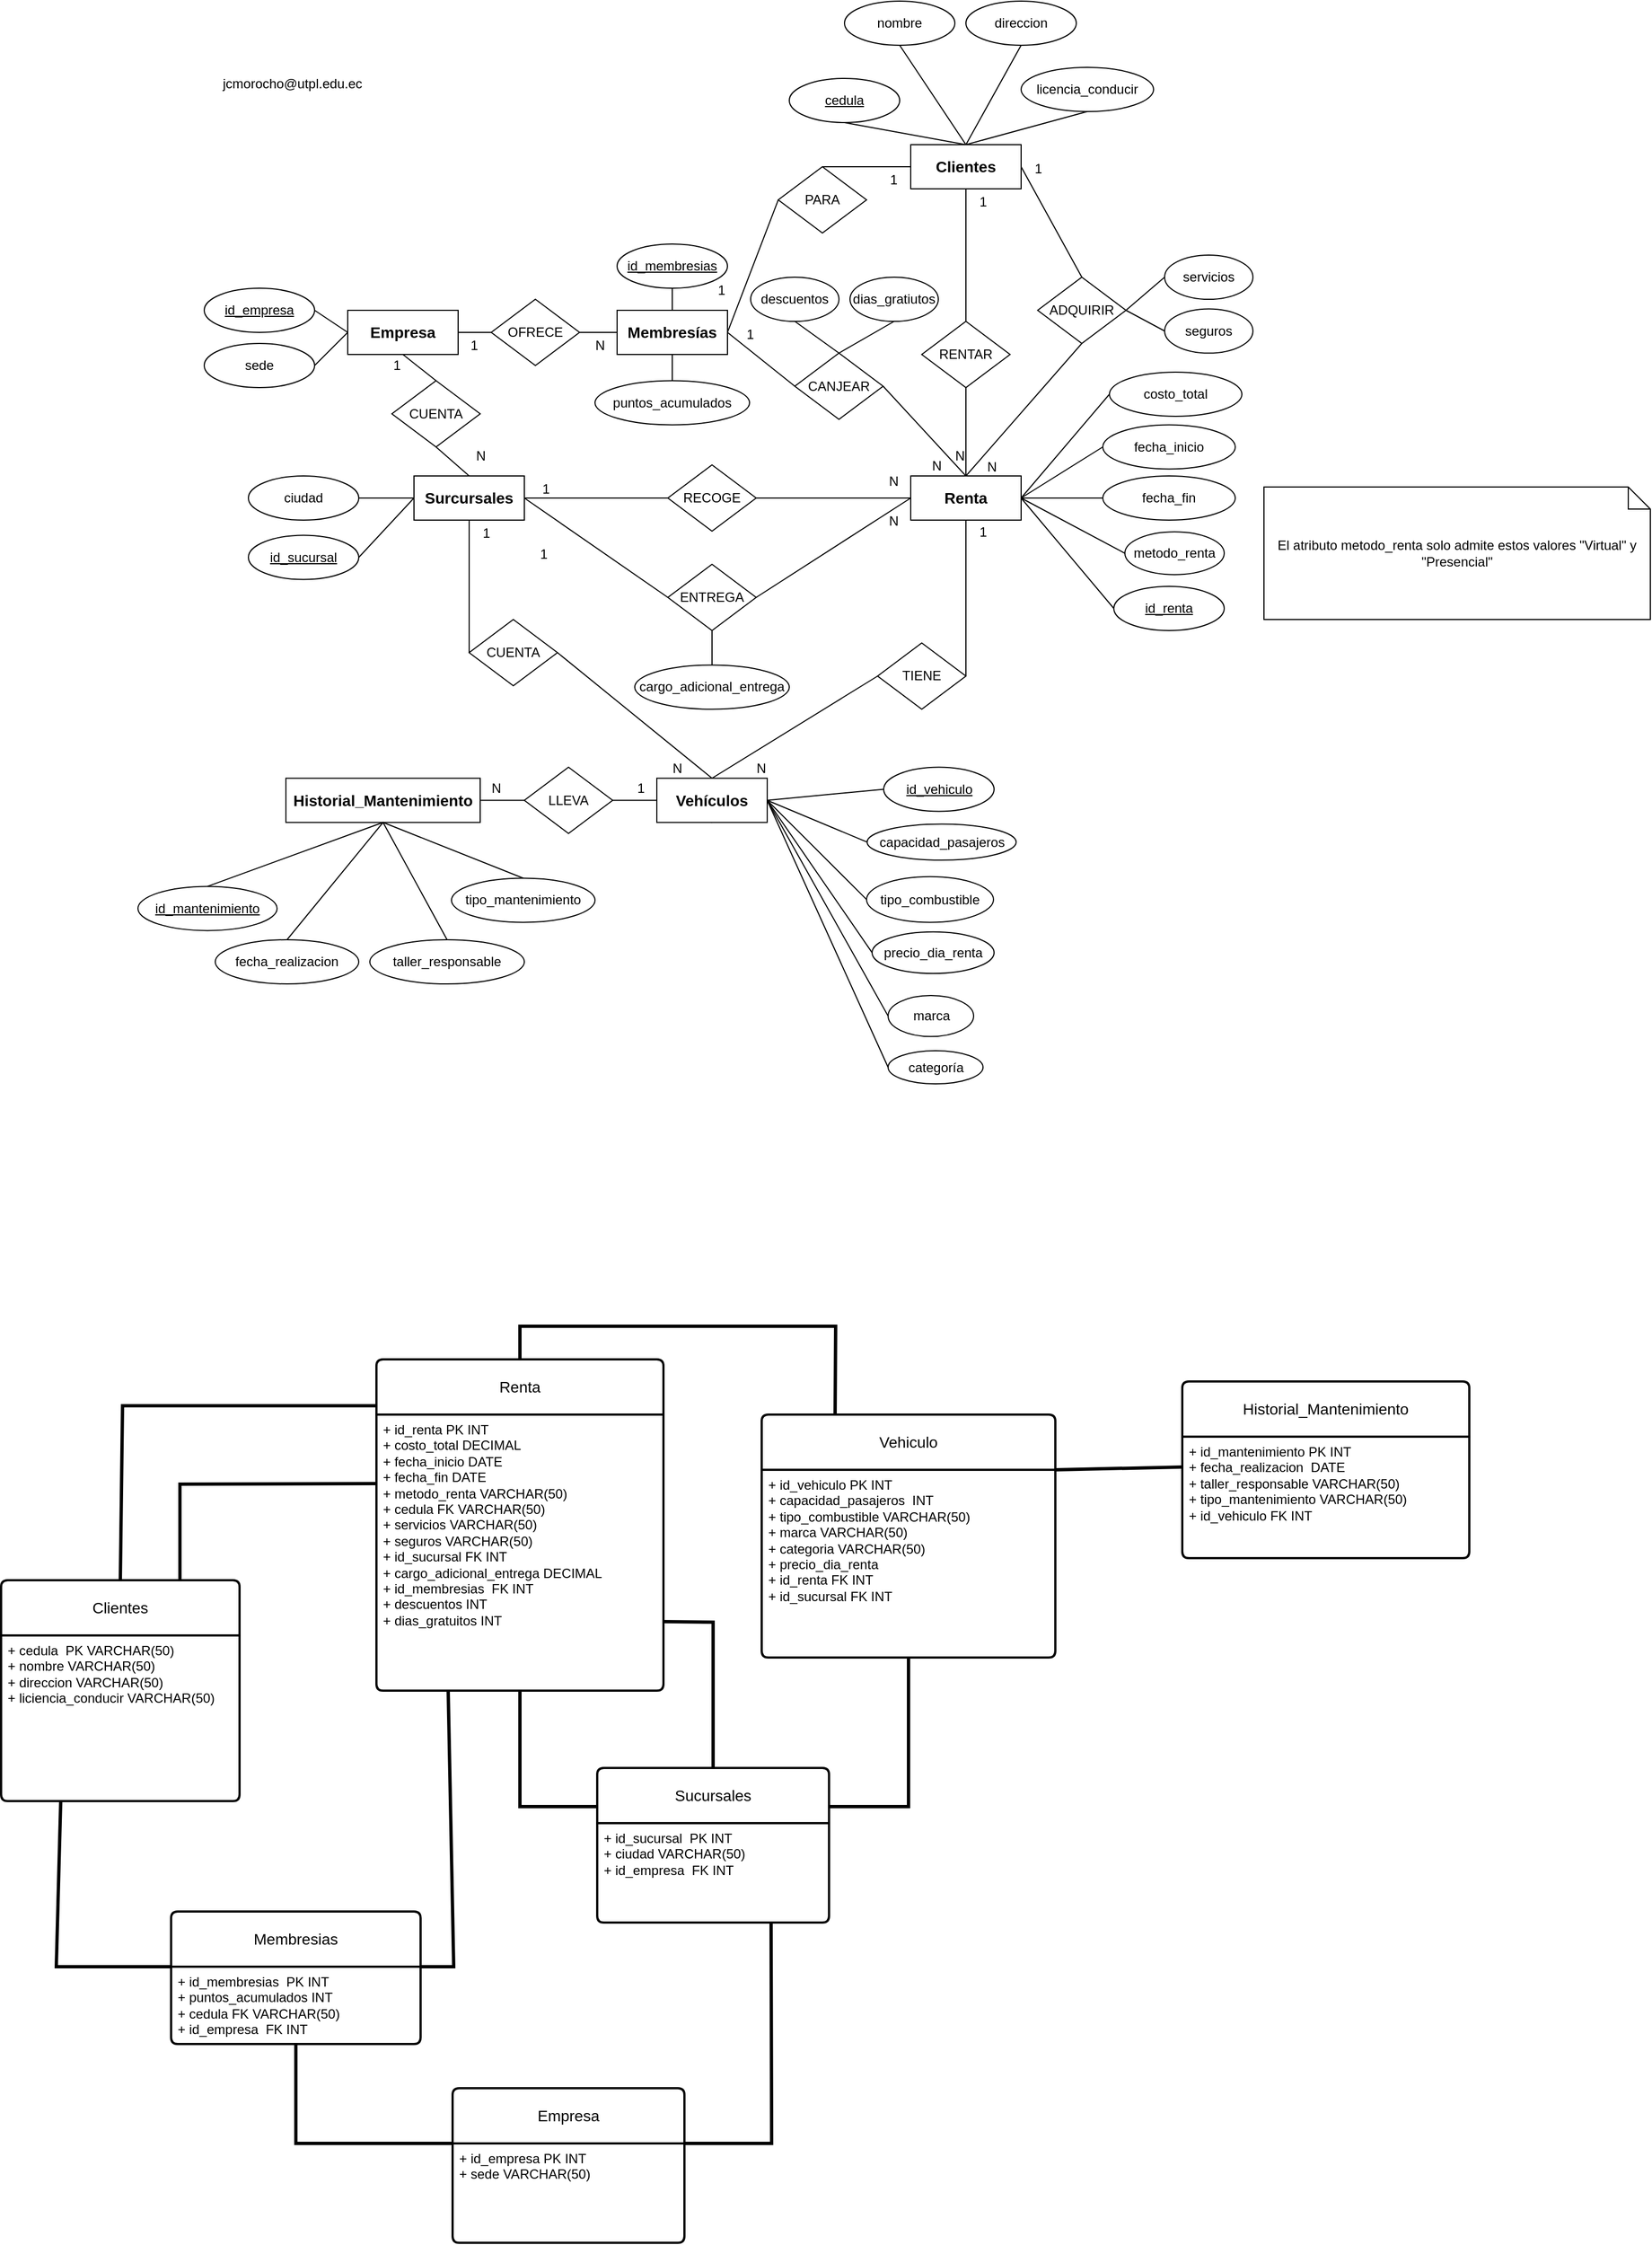 <mxfile version="26.2.12">
  <diagram name="Página-1" id="6qUg1oYqnROrhwcaI_9E">
    <mxGraphModel dx="2567" dy="2106" grid="1" gridSize="10" guides="1" tooltips="1" connect="1" arrows="1" fold="1" page="1" pageScale="1" pageWidth="827" pageHeight="1169" math="0" shadow="0">
      <root>
        <mxCell id="0" />
        <mxCell id="1" parent="0" />
        <mxCell id="Achjpn-_XmZuxDq3fCtZ-28" value="CUENTA" style="shape=rhombus;perimeter=rhombusPerimeter;whiteSpace=wrap;html=1;align=center;" parent="1" vertex="1">
          <mxGeometry x="-330" y="-746.25" width="80" height="60" as="geometry" />
        </mxCell>
        <mxCell id="Achjpn-_XmZuxDq3fCtZ-31" value="" style="endArrow=none;html=1;rounded=0;exitX=0.5;exitY=1;exitDx=0;exitDy=0;entryX=0.5;entryY=0;entryDx=0;entryDy=0;" parent="1" source="Achjpn-_XmZuxDq3fCtZ-28" target="hm5V5F6ZDs41xRnVWTLm-10" edge="1">
          <mxGeometry relative="1" as="geometry">
            <mxPoint x="-40" y="-710" as="sourcePoint" />
            <mxPoint x="-203.5" y="-640" as="targetPoint" />
          </mxGeometry>
        </mxCell>
        <mxCell id="Achjpn-_XmZuxDq3fCtZ-32" value="N" style="resizable=0;html=1;whiteSpace=wrap;align=right;verticalAlign=bottom;" parent="Achjpn-_XmZuxDq3fCtZ-31" connectable="0" vertex="1">
          <mxGeometry x="1" relative="1" as="geometry">
            <mxPoint x="16" y="-10" as="offset" />
          </mxGeometry>
        </mxCell>
        <mxCell id="Achjpn-_XmZuxDq3fCtZ-124" value="" style="endArrow=none;html=1;rounded=0;exitX=1;exitY=0.5;exitDx=0;exitDy=0;entryX=0;entryY=0.5;entryDx=0;entryDy=0;" parent="1" source="hm5V5F6ZDs41xRnVWTLm-8" target="hm5V5F6ZDs41xRnVWTLm-10" edge="1">
          <mxGeometry relative="1" as="geometry">
            <mxPoint x="-360" y="-660" as="sourcePoint" />
            <mxPoint x="-303.5" y="-640" as="targetPoint" />
          </mxGeometry>
        </mxCell>
        <mxCell id="Achjpn-_XmZuxDq3fCtZ-143" value="CUENTA" style="shape=rhombus;perimeter=rhombusPerimeter;whiteSpace=wrap;html=1;align=center;" parent="1" vertex="1">
          <mxGeometry x="-260" y="-530" width="80" height="60" as="geometry" />
        </mxCell>
        <mxCell id="Achjpn-_XmZuxDq3fCtZ-146" value="" style="endArrow=none;html=1;rounded=0;entryX=0.5;entryY=1;entryDx=0;entryDy=0;exitX=0;exitY=0.5;exitDx=0;exitDy=0;" parent="1" source="Achjpn-_XmZuxDq3fCtZ-143" target="hm5V5F6ZDs41xRnVWTLm-10" edge="1">
          <mxGeometry relative="1" as="geometry">
            <mxPoint x="-220" y="-570" as="sourcePoint" />
            <mxPoint x="-253.5" y="-620" as="targetPoint" />
          </mxGeometry>
        </mxCell>
        <mxCell id="Achjpn-_XmZuxDq3fCtZ-147" value="1" style="resizable=0;html=1;whiteSpace=wrap;align=right;verticalAlign=bottom;" parent="Achjpn-_XmZuxDq3fCtZ-146" connectable="0" vertex="1">
          <mxGeometry x="1" relative="1" as="geometry">
            <mxPoint x="20" y="20" as="offset" />
          </mxGeometry>
        </mxCell>
        <mxCell id="hm5V5F6ZDs41xRnVWTLm-3" value="&lt;div style=&quot;text-align: left;&quot;&gt;direccion&lt;/div&gt;" style="ellipse;whiteSpace=wrap;html=1;align=center;" parent="1" vertex="1">
          <mxGeometry x="190" y="-1090" width="100" height="40" as="geometry" />
        </mxCell>
        <mxCell id="hm5V5F6ZDs41xRnVWTLm-4" value="&lt;font style=&quot;font-size: 14px;&quot;&gt;&lt;b&gt;Clientes&lt;/b&gt;&lt;/font&gt;" style="whiteSpace=wrap;html=1;align=center;" parent="1" vertex="1">
          <mxGeometry x="140" y="-960" width="100" height="40" as="geometry" />
        </mxCell>
        <mxCell id="hm5V5F6ZDs41xRnVWTLm-5" value="&lt;div style=&quot;text-align: left;&quot;&gt;licencia_conducir&lt;/div&gt;" style="ellipse;whiteSpace=wrap;html=1;align=center;" parent="1" vertex="1">
          <mxGeometry x="240" y="-1030" width="120" height="40" as="geometry" />
        </mxCell>
        <mxCell id="hm5V5F6ZDs41xRnVWTLm-7" value="&lt;div style=&quot;text-align: left;&quot;&gt;nombre&lt;/div&gt;" style="ellipse;whiteSpace=wrap;html=1;align=center;" parent="1" vertex="1">
          <mxGeometry x="80" y="-1090" width="100" height="40" as="geometry" />
        </mxCell>
        <mxCell id="hm5V5F6ZDs41xRnVWTLm-8" value="&lt;div style=&quot;text-align: left;&quot;&gt;ciudad&lt;/div&gt;" style="ellipse;whiteSpace=wrap;html=1;align=center;" parent="1" vertex="1">
          <mxGeometry x="-460" y="-660" width="100" height="40" as="geometry" />
        </mxCell>
        <mxCell id="hm5V5F6ZDs41xRnVWTLm-10" value="&lt;span style=&quot;font-size: 14px;&quot;&gt;&lt;b&gt;Surcursales&lt;/b&gt;&lt;/span&gt;" style="whiteSpace=wrap;html=1;align=center;" parent="1" vertex="1">
          <mxGeometry x="-310" y="-660" width="100" height="40" as="geometry" />
        </mxCell>
        <mxCell id="hm5V5F6ZDs41xRnVWTLm-11" value="" style="endArrow=none;html=1;rounded=0;entryX=0.5;entryY=0;entryDx=0;entryDy=0;exitX=0.5;exitY=1;exitDx=0;exitDy=0;" parent="1" source="hm5V5F6ZDs41xRnVWTLm-7" target="hm5V5F6ZDs41xRnVWTLm-4" edge="1">
          <mxGeometry relative="1" as="geometry">
            <mxPoint x="110" y="-928.75" as="sourcePoint" />
            <mxPoint x="180" y="-848.75" as="targetPoint" />
          </mxGeometry>
        </mxCell>
        <mxCell id="hm5V5F6ZDs41xRnVWTLm-12" value="cedula" style="ellipse;whiteSpace=wrap;html=1;align=center;fontStyle=4;" parent="1" vertex="1">
          <mxGeometry x="30" y="-1020" width="100" height="40" as="geometry" />
        </mxCell>
        <mxCell id="hm5V5F6ZDs41xRnVWTLm-13" value="" style="endArrow=none;html=1;rounded=0;entryX=0.5;entryY=0;entryDx=0;entryDy=0;exitX=0.5;exitY=1;exitDx=0;exitDy=0;" parent="1" source="hm5V5F6ZDs41xRnVWTLm-3" target="hm5V5F6ZDs41xRnVWTLm-4" edge="1">
          <mxGeometry relative="1" as="geometry">
            <mxPoint x="260" y="-900" as="sourcePoint" />
            <mxPoint x="230" y="-820" as="targetPoint" />
          </mxGeometry>
        </mxCell>
        <mxCell id="hm5V5F6ZDs41xRnVWTLm-14" value="" style="endArrow=none;html=1;rounded=0;exitX=0.5;exitY=1;exitDx=0;exitDy=0;entryX=0.5;entryY=0;entryDx=0;entryDy=0;" parent="1" source="hm5V5F6ZDs41xRnVWTLm-5" target="hm5V5F6ZDs41xRnVWTLm-4" edge="1">
          <mxGeometry relative="1" as="geometry">
            <mxPoint x="260" y="-840" as="sourcePoint" />
            <mxPoint x="220" y="-830" as="targetPoint" />
          </mxGeometry>
        </mxCell>
        <mxCell id="hm5V5F6ZDs41xRnVWTLm-15" value="" style="endArrow=none;html=1;rounded=0;exitX=0.5;exitY=1;exitDx=0;exitDy=0;entryX=0.5;entryY=0;entryDx=0;entryDy=0;" parent="1" source="hm5V5F6ZDs41xRnVWTLm-12" target="hm5V5F6ZDs41xRnVWTLm-4" edge="1">
          <mxGeometry relative="1" as="geometry">
            <mxPoint x="240" y="-910" as="sourcePoint" />
            <mxPoint x="210" y="-940" as="targetPoint" />
          </mxGeometry>
        </mxCell>
        <mxCell id="hm5V5F6ZDs41xRnVWTLm-16" value="OFRECE" style="shape=rhombus;perimeter=rhombusPerimeter;whiteSpace=wrap;html=1;align=center;" parent="1" vertex="1">
          <mxGeometry x="-240" y="-820" width="80" height="60" as="geometry" />
        </mxCell>
        <mxCell id="hm5V5F6ZDs41xRnVWTLm-24" value="&lt;span style=&quot;font-size: 14px;&quot;&gt;&lt;b&gt;Historial_Mantenimiento&lt;/b&gt;&lt;/span&gt;" style="whiteSpace=wrap;html=1;align=center;" parent="1" vertex="1">
          <mxGeometry x="-426" y="-386.25" width="176" height="40" as="geometry" />
        </mxCell>
        <mxCell id="hm5V5F6ZDs41xRnVWTLm-25" value="&lt;div style=&quot;text-align: left;&quot;&gt;fecha_realizacion&lt;/div&gt;" style="ellipse;whiteSpace=wrap;html=1;align=center;" parent="1" vertex="1">
          <mxGeometry x="-490" y="-240" width="130" height="40" as="geometry" />
        </mxCell>
        <mxCell id="hm5V5F6ZDs41xRnVWTLm-26" value="&lt;div style=&quot;text-align: left;&quot;&gt;tipo_mantenimiento&lt;/div&gt;" style="ellipse;whiteSpace=wrap;html=1;align=center;" parent="1" vertex="1">
          <mxGeometry x="-276" y="-295.75" width="130" height="40" as="geometry" />
        </mxCell>
        <mxCell id="hm5V5F6ZDs41xRnVWTLm-27" value="&lt;div style=&quot;text-align: left;&quot;&gt;taller_responsable&lt;/div&gt;" style="ellipse;whiteSpace=wrap;html=1;align=center;" parent="1" vertex="1">
          <mxGeometry x="-350" y="-240" width="140" height="40" as="geometry" />
        </mxCell>
        <mxCell id="hm5V5F6ZDs41xRnVWTLm-28" value="" style="endArrow=none;html=1;rounded=0;exitX=0.5;exitY=0;exitDx=0;exitDy=0;entryX=0.5;entryY=1;entryDx=0;entryDy=0;" parent="1" source="hm5V5F6ZDs41xRnVWTLm-27" target="hm5V5F6ZDs41xRnVWTLm-24" edge="1">
          <mxGeometry relative="1" as="geometry">
            <mxPoint x="-15.5" y="-620" as="sourcePoint" />
            <mxPoint x="38" y="-570" as="targetPoint" />
          </mxGeometry>
        </mxCell>
        <mxCell id="hm5V5F6ZDs41xRnVWTLm-29" value="" style="endArrow=none;html=1;rounded=0;exitX=0.5;exitY=0;exitDx=0;exitDy=0;entryX=0.5;entryY=1;entryDx=0;entryDy=0;" parent="1" source="hm5V5F6ZDs41xRnVWTLm-26" target="hm5V5F6ZDs41xRnVWTLm-24" edge="1">
          <mxGeometry relative="1" as="geometry">
            <mxPoint x="-262" y="-110" as="sourcePoint" />
            <mxPoint x="-322" y="-190" as="targetPoint" />
          </mxGeometry>
        </mxCell>
        <mxCell id="hm5V5F6ZDs41xRnVWTLm-30" value="" style="endArrow=none;html=1;rounded=0;exitX=0.5;exitY=0;exitDx=0;exitDy=0;entryX=0.5;entryY=1;entryDx=0;entryDy=0;" parent="1" source="hm5V5F6ZDs41xRnVWTLm-25" target="hm5V5F6ZDs41xRnVWTLm-24" edge="1">
          <mxGeometry relative="1" as="geometry">
            <mxPoint x="-342" y="-120" as="sourcePoint" />
            <mxPoint x="-322" y="-190" as="targetPoint" />
          </mxGeometry>
        </mxCell>
        <mxCell id="hm5V5F6ZDs41xRnVWTLm-32" value="&lt;span style=&quot;font-size: 14px;&quot;&gt;&lt;b&gt;Renta&lt;/b&gt;&lt;/span&gt;" style="whiteSpace=wrap;html=1;align=center;" parent="1" vertex="1">
          <mxGeometry x="140" y="-660" width="100" height="40" as="geometry" />
        </mxCell>
        <mxCell id="hm5V5F6ZDs41xRnVWTLm-33" value="LLEVA" style="shape=rhombus;perimeter=rhombusPerimeter;whiteSpace=wrap;html=1;align=center;" parent="1" vertex="1">
          <mxGeometry x="-210" y="-396.25" width="80" height="60" as="geometry" />
        </mxCell>
        <mxCell id="hm5V5F6ZDs41xRnVWTLm-34" value="" style="endArrow=none;html=1;rounded=0;exitX=1;exitY=0.5;exitDx=0;exitDy=0;entryX=0.5;entryY=0;entryDx=0;entryDy=0;" parent="1" source="Achjpn-_XmZuxDq3fCtZ-143" target="hm5V5F6ZDs41xRnVWTLm-23" edge="1">
          <mxGeometry relative="1" as="geometry">
            <mxPoint x="-176" y="-710" as="sourcePoint" />
            <mxPoint x="-193.5" y="-630" as="targetPoint" />
          </mxGeometry>
        </mxCell>
        <mxCell id="hm5V5F6ZDs41xRnVWTLm-35" value="N" style="resizable=0;html=1;whiteSpace=wrap;align=right;verticalAlign=bottom;" parent="hm5V5F6ZDs41xRnVWTLm-34" connectable="0" vertex="1">
          <mxGeometry x="1" relative="1" as="geometry">
            <mxPoint x="-26" as="offset" />
          </mxGeometry>
        </mxCell>
        <mxCell id="hm5V5F6ZDs41xRnVWTLm-36" value="&lt;div style=&quot;text-align: left;&quot;&gt;categoría&lt;/div&gt;" style="ellipse;whiteSpace=wrap;html=1;align=center;" parent="1" vertex="1">
          <mxGeometry x="119.5" y="-139.5" width="86" height="30" as="geometry" />
        </mxCell>
        <mxCell id="hm5V5F6ZDs41xRnVWTLm-37" value="" style="endArrow=none;html=1;rounded=0;exitX=0;exitY=0.5;exitDx=0;exitDy=0;entryX=1;entryY=0.5;entryDx=0;entryDy=0;" parent="1" source="hm5V5F6ZDs41xRnVWTLm-36" target="hm5V5F6ZDs41xRnVWTLm-23" edge="1">
          <mxGeometry relative="1" as="geometry">
            <mxPoint x="-350" y="-630" as="sourcePoint" />
            <mxPoint x="-260" y="-450" as="targetPoint" />
          </mxGeometry>
        </mxCell>
        <mxCell id="hm5V5F6ZDs41xRnVWTLm-38" value="&lt;div style=&quot;text-align: left;&quot;&gt;marca&lt;/div&gt;" style="ellipse;whiteSpace=wrap;html=1;align=center;" parent="1" vertex="1">
          <mxGeometry x="119.5" y="-189.5" width="77.5" height="37.12" as="geometry" />
        </mxCell>
        <mxCell id="hm5V5F6ZDs41xRnVWTLm-40" value="" style="endArrow=none;html=1;rounded=0;exitX=0;exitY=0.5;exitDx=0;exitDy=0;entryX=0.5;entryY=1;entryDx=0;entryDy=0;" parent="1" source="hm5V5F6ZDs41xRnVWTLm-23" target="hm5V5F6ZDs41xRnVWTLm-23" edge="1">
          <mxGeometry relative="1" as="geometry">
            <mxPoint x="-350" y="-520" as="sourcePoint" />
            <mxPoint x="-260" y="-450" as="targetPoint" />
          </mxGeometry>
        </mxCell>
        <mxCell id="hm5V5F6ZDs41xRnVWTLm-42" value="" style="endArrow=none;html=1;rounded=0;exitX=0;exitY=0.5;exitDx=0;exitDy=0;entryX=1;entryY=0.5;entryDx=0;entryDy=0;" parent="1" source="hm5V5F6ZDs41xRnVWTLm-43" target="hm5V5F6ZDs41xRnVWTLm-23" edge="1">
          <mxGeometry relative="1" as="geometry">
            <mxPoint x="149.5" y="-391.6" as="sourcePoint" />
            <mxPoint x="220" y="-357.62" as="targetPoint" />
          </mxGeometry>
        </mxCell>
        <mxCell id="hm5V5F6ZDs41xRnVWTLm-43" value="&lt;div style=&quot;text-align: left;&quot;&gt;capacidad_pasajeros&lt;/div&gt;" style="ellipse;whiteSpace=wrap;html=1;align=center;" parent="1" vertex="1">
          <mxGeometry x="100.5" y="-344.74" width="135" height="32.62" as="geometry" />
        </mxCell>
        <mxCell id="hm5V5F6ZDs41xRnVWTLm-45" value="&lt;div style=&quot;text-align: left;&quot;&gt;tipo_combustible&lt;/div&gt;" style="ellipse;whiteSpace=wrap;html=1;align=center;" parent="1" vertex="1">
          <mxGeometry x="100.0" y="-297.12" width="115" height="41.37" as="geometry" />
        </mxCell>
        <mxCell id="hm5V5F6ZDs41xRnVWTLm-46" value="&lt;div style=&quot;text-align: left;&quot;&gt;precio_dia_renta&lt;/div&gt;" style="ellipse;whiteSpace=wrap;html=1;align=center;" parent="1" vertex="1">
          <mxGeometry x="105" y="-247.12" width="110.5" height="37.62" as="geometry" />
        </mxCell>
        <mxCell id="hm5V5F6ZDs41xRnVWTLm-49" value="" style="endArrow=none;html=1;rounded=0;exitX=0;exitY=0.5;exitDx=0;exitDy=0;entryX=1;entryY=0.5;entryDx=0;entryDy=0;" parent="1" source="hm5V5F6ZDs41xRnVWTLm-45" target="hm5V5F6ZDs41xRnVWTLm-23" edge="1">
          <mxGeometry relative="1" as="geometry">
            <mxPoint x="199.5" y="-364.12" as="sourcePoint" />
            <mxPoint x="220" y="-357.62" as="targetPoint" />
          </mxGeometry>
        </mxCell>
        <mxCell id="hm5V5F6ZDs41xRnVWTLm-50" value="" style="endArrow=none;html=1;rounded=0;exitX=0;exitY=0.5;exitDx=0;exitDy=0;entryX=1;entryY=0.5;entryDx=0;entryDy=0;" parent="1" source="hm5V5F6ZDs41xRnVWTLm-46" target="hm5V5F6ZDs41xRnVWTLm-23" edge="1">
          <mxGeometry relative="1" as="geometry">
            <mxPoint x="199.5" y="-303.12" as="sourcePoint" />
            <mxPoint x="220" y="-357.62" as="targetPoint" />
          </mxGeometry>
        </mxCell>
        <mxCell id="hm5V5F6ZDs41xRnVWTLm-56" value="&lt;div style=&quot;text-align: left;&quot;&gt;seguros&lt;/div&gt;" style="ellipse;whiteSpace=wrap;html=1;align=center;" parent="1" vertex="1">
          <mxGeometry x="370" y="-811.25" width="80" height="40" as="geometry" />
        </mxCell>
        <mxCell id="hm5V5F6ZDs41xRnVWTLm-57" value="&lt;div style=&quot;text-align: left;&quot;&gt;servicios&lt;/div&gt;" style="ellipse;whiteSpace=wrap;html=1;align=center;" parent="1" vertex="1">
          <mxGeometry x="370" y="-860" width="80" height="40" as="geometry" />
        </mxCell>
        <mxCell id="hm5V5F6ZDs41xRnVWTLm-58" value="" style="endArrow=none;html=1;rounded=0;entryX=0;entryY=0.5;entryDx=0;entryDy=0;exitX=1;exitY=0.5;exitDx=0;exitDy=0;" parent="1" source="hm5V5F6ZDs41xRnVWTLm-33" target="hm5V5F6ZDs41xRnVWTLm-23" edge="1">
          <mxGeometry relative="1" as="geometry">
            <mxPoint x="-196" y="-351.25" as="sourcePoint" />
            <mxPoint x="-80" y="-361.25" as="targetPoint" />
          </mxGeometry>
        </mxCell>
        <mxCell id="hm5V5F6ZDs41xRnVWTLm-59" value="1" style="resizable=0;html=1;whiteSpace=wrap;align=right;verticalAlign=bottom;" parent="hm5V5F6ZDs41xRnVWTLm-58" connectable="0" vertex="1">
          <mxGeometry x="1" relative="1" as="geometry">
            <mxPoint x="-10" y="-2" as="offset" />
          </mxGeometry>
        </mxCell>
        <mxCell id="hm5V5F6ZDs41xRnVWTLm-60" value="" style="endArrow=none;html=1;rounded=0;exitX=0;exitY=0.5;exitDx=0;exitDy=0;entryX=1;entryY=0.5;entryDx=0;entryDy=0;" parent="1" source="hm5V5F6ZDs41xRnVWTLm-33" target="hm5V5F6ZDs41xRnVWTLm-24" edge="1">
          <mxGeometry relative="1" as="geometry">
            <mxPoint x="-216" y="-273" as="sourcePoint" />
            <mxPoint x="-357" y="-349" as="targetPoint" />
          </mxGeometry>
        </mxCell>
        <mxCell id="hm5V5F6ZDs41xRnVWTLm-61" value="N" style="resizable=0;html=1;whiteSpace=wrap;align=right;verticalAlign=bottom;" parent="hm5V5F6ZDs41xRnVWTLm-60" connectable="0" vertex="1">
          <mxGeometry x="1" relative="1" as="geometry">
            <mxPoint x="20" y="-2" as="offset" />
          </mxGeometry>
        </mxCell>
        <mxCell id="hm5V5F6ZDs41xRnVWTLm-62" value="&lt;div style=&quot;text-align: left;&quot;&gt;fecha_inicio&lt;/div&gt;" style="ellipse;whiteSpace=wrap;html=1;align=center;" parent="1" vertex="1">
          <mxGeometry x="314" y="-706.25" width="120" height="40" as="geometry" />
        </mxCell>
        <mxCell id="hm5V5F6ZDs41xRnVWTLm-63" value="&lt;div style=&quot;text-align: left;&quot;&gt;fecha_fin&lt;/div&gt;" style="ellipse;whiteSpace=wrap;html=1;align=center;" parent="1" vertex="1">
          <mxGeometry x="314" y="-660" width="120" height="40" as="geometry" />
        </mxCell>
        <mxCell id="hm5V5F6ZDs41xRnVWTLm-64" value="&lt;div style=&quot;text-align: left;&quot;&gt;costo_total&lt;/div&gt;" style="ellipse;whiteSpace=wrap;html=1;align=center;" parent="1" vertex="1">
          <mxGeometry x="320" y="-754" width="120" height="40" as="geometry" />
        </mxCell>
        <mxCell id="hm5V5F6ZDs41xRnVWTLm-65" value="ENTREGA" style="shape=rhombus;perimeter=rhombusPerimeter;whiteSpace=wrap;html=1;align=center;" parent="1" vertex="1">
          <mxGeometry x="-80" y="-580" width="80" height="60" as="geometry" />
        </mxCell>
        <mxCell id="hm5V5F6ZDs41xRnVWTLm-66" value="&lt;div style=&quot;text-align: left;&quot;&gt;metodo_renta&lt;/div&gt;" style="ellipse;whiteSpace=wrap;html=1;align=center;" parent="1" vertex="1">
          <mxGeometry x="334" y="-609.37" width="90" height="38.75" as="geometry" />
        </mxCell>
        <mxCell id="hm5V5F6ZDs41xRnVWTLm-69" value="" style="endArrow=none;html=1;rounded=0;exitX=0;exitY=0.5;exitDx=0;exitDy=0;entryX=1;entryY=0.5;entryDx=0;entryDy=0;" parent="1" source="hm5V5F6ZDs41xRnVWTLm-66" target="hm5V5F6ZDs41xRnVWTLm-32" edge="1">
          <mxGeometry relative="1" as="geometry">
            <mxPoint x="410" y="-803.25" as="sourcePoint" />
            <mxPoint x="390" y="-903.25" as="targetPoint" />
          </mxGeometry>
        </mxCell>
        <mxCell id="hm5V5F6ZDs41xRnVWTLm-72" value="" style="endArrow=none;html=1;rounded=0;exitX=0;exitY=0.5;exitDx=0;exitDy=0;entryX=1;entryY=0.5;entryDx=0;entryDy=0;" parent="1" source="hm5V5F6ZDs41xRnVWTLm-62" target="hm5V5F6ZDs41xRnVWTLm-32" edge="1">
          <mxGeometry relative="1" as="geometry">
            <mxPoint x="270" y="-713.25" as="sourcePoint" />
            <mxPoint x="230" y="-666.25" as="targetPoint" />
          </mxGeometry>
        </mxCell>
        <mxCell id="hm5V5F6ZDs41xRnVWTLm-73" value="" style="endArrow=none;html=1;rounded=0;exitX=0;exitY=0.5;exitDx=0;exitDy=0;entryX=1;entryY=0.5;entryDx=0;entryDy=0;" parent="1" source="hm5V5F6ZDs41xRnVWTLm-63" target="hm5V5F6ZDs41xRnVWTLm-32" edge="1">
          <mxGeometry relative="1" as="geometry">
            <mxPoint x="260" y="-656.25" as="sourcePoint" />
            <mxPoint x="230" y="-666.25" as="targetPoint" />
          </mxGeometry>
        </mxCell>
        <mxCell id="hm5V5F6ZDs41xRnVWTLm-74" value="" style="endArrow=none;html=1;rounded=0;exitX=0;exitY=0.5;exitDx=0;exitDy=0;entryX=1;entryY=0.5;entryDx=0;entryDy=0;" parent="1" source="hm5V5F6ZDs41xRnVWTLm-64" target="hm5V5F6ZDs41xRnVWTLm-32" edge="1">
          <mxGeometry relative="1" as="geometry">
            <mxPoint x="260" y="-606.25" as="sourcePoint" />
            <mxPoint x="230" y="-666.25" as="targetPoint" />
          </mxGeometry>
        </mxCell>
        <mxCell id="hm5V5F6ZDs41xRnVWTLm-75" value="ADQUIRIR" style="shape=rhombus;perimeter=rhombusPerimeter;whiteSpace=wrap;html=1;align=center;" parent="1" vertex="1">
          <mxGeometry x="255" y="-840" width="80" height="60" as="geometry" />
        </mxCell>
        <mxCell id="hm5V5F6ZDs41xRnVWTLm-77" value="" style="endArrow=none;html=1;rounded=0;exitX=1;exitY=0.5;exitDx=0;exitDy=0;entryX=0;entryY=0.5;entryDx=0;entryDy=0;" parent="1" source="hm5V5F6ZDs41xRnVWTLm-75" target="hm5V5F6ZDs41xRnVWTLm-57" edge="1">
          <mxGeometry relative="1" as="geometry">
            <mxPoint x="485" y="-732.25" as="sourcePoint" />
            <mxPoint x="455" y="-704.25" as="targetPoint" />
          </mxGeometry>
        </mxCell>
        <mxCell id="hm5V5F6ZDs41xRnVWTLm-78" value="" style="endArrow=none;html=1;rounded=0;exitX=1;exitY=0.5;exitDx=0;exitDy=0;entryX=0;entryY=0.5;entryDx=0;entryDy=0;" parent="1" source="hm5V5F6ZDs41xRnVWTLm-75" target="hm5V5F6ZDs41xRnVWTLm-56" edge="1">
          <mxGeometry relative="1" as="geometry">
            <mxPoint x="255" y="-781.25" as="sourcePoint" />
            <mxPoint x="235" y="-800.25" as="targetPoint" />
          </mxGeometry>
        </mxCell>
        <mxCell id="hm5V5F6ZDs41xRnVWTLm-79" value="&lt;span style=&quot;font-size: 14px;&quot;&gt;&lt;b&gt;Empresa&lt;/b&gt;&lt;/span&gt;" style="whiteSpace=wrap;html=1;align=center;" parent="1" vertex="1">
          <mxGeometry x="-370" y="-810" width="100" height="40" as="geometry" />
        </mxCell>
        <mxCell id="hm5V5F6ZDs41xRnVWTLm-80" value="" style="endArrow=none;html=1;rounded=0;entryX=0.5;entryY=1;entryDx=0;entryDy=0;exitX=0.5;exitY=0;exitDx=0;exitDy=0;" parent="1" source="Achjpn-_XmZuxDq3fCtZ-28" target="hm5V5F6ZDs41xRnVWTLm-79" edge="1">
          <mxGeometry relative="1" as="geometry">
            <mxPoint x="-250" y="-579" as="sourcePoint" />
            <mxPoint x="-250" y="-610" as="targetPoint" />
          </mxGeometry>
        </mxCell>
        <mxCell id="hm5V5F6ZDs41xRnVWTLm-81" value="1" style="resizable=0;html=1;whiteSpace=wrap;align=right;verticalAlign=bottom;" parent="hm5V5F6ZDs41xRnVWTLm-80" connectable="0" vertex="1">
          <mxGeometry x="1" relative="1" as="geometry">
            <mxPoint y="19" as="offset" />
          </mxGeometry>
        </mxCell>
        <mxCell id="hm5V5F6ZDs41xRnVWTLm-82" value="jcmorocho@utpl.edu.ec" style="text;html=1;align=center;verticalAlign=middle;whiteSpace=wrap;rounded=0;" parent="1" vertex="1">
          <mxGeometry x="-450" y="-1030" width="60" height="30" as="geometry" />
        </mxCell>
        <mxCell id="b1G_TNFfmNyXQnpkvFNb-2" value="&lt;div style=&quot;text-align: left;&quot;&gt;sede&lt;/div&gt;" style="ellipse;whiteSpace=wrap;html=1;align=center;" parent="1" vertex="1">
          <mxGeometry x="-500" y="-780" width="100" height="40" as="geometry" />
        </mxCell>
        <mxCell id="b1G_TNFfmNyXQnpkvFNb-5" value="" style="endArrow=none;html=1;rounded=0;exitX=1;exitY=0.5;exitDx=0;exitDy=0;entryX=0;entryY=0.5;entryDx=0;entryDy=0;" parent="1" source="b1G_TNFfmNyXQnpkvFNb-2" target="hm5V5F6ZDs41xRnVWTLm-79" edge="1">
          <mxGeometry relative="1" as="geometry">
            <mxPoint x="190" y="-730" as="sourcePoint" />
            <mxPoint x="170" y="-670" as="targetPoint" />
          </mxGeometry>
        </mxCell>
        <mxCell id="b1G_TNFfmNyXQnpkvFNb-8" value="RECOGE" style="shape=rhombus;perimeter=rhombusPerimeter;whiteSpace=wrap;html=1;align=center;" parent="1" vertex="1">
          <mxGeometry x="-80" y="-670" width="80" height="60" as="geometry" />
        </mxCell>
        <mxCell id="b1G_TNFfmNyXQnpkvFNb-10" value="" style="endArrow=none;html=1;rounded=0;entryX=0;entryY=0.5;entryDx=0;entryDy=0;exitX=1;exitY=0.5;exitDx=0;exitDy=0;" parent="1" source="b1G_TNFfmNyXQnpkvFNb-8" target="hm5V5F6ZDs41xRnVWTLm-32" edge="1">
          <mxGeometry relative="1" as="geometry">
            <mxPoint x="-250" y="-710" as="sourcePoint" />
            <mxPoint x="-250" y="-650" as="targetPoint" />
          </mxGeometry>
        </mxCell>
        <mxCell id="b1G_TNFfmNyXQnpkvFNb-11" value="N" style="resizable=0;html=1;whiteSpace=wrap;align=right;verticalAlign=bottom;" parent="b1G_TNFfmNyXQnpkvFNb-10" connectable="0" vertex="1">
          <mxGeometry x="1" relative="1" as="geometry">
            <mxPoint x="-10" y="-7" as="offset" />
          </mxGeometry>
        </mxCell>
        <mxCell id="b1G_TNFfmNyXQnpkvFNb-12" value="" style="endArrow=none;html=1;rounded=0;entryX=0;entryY=0.5;entryDx=0;entryDy=0;exitX=1;exitY=0.5;exitDx=0;exitDy=0;" parent="1" source="hm5V5F6ZDs41xRnVWTLm-65" target="hm5V5F6ZDs41xRnVWTLm-32" edge="1">
          <mxGeometry relative="1" as="geometry">
            <mxPoint x="-60" y="-633" as="sourcePoint" />
            <mxPoint x="140" y="-628.75" as="targetPoint" />
          </mxGeometry>
        </mxCell>
        <mxCell id="b1G_TNFfmNyXQnpkvFNb-13" value="N" style="resizable=0;html=1;whiteSpace=wrap;align=right;verticalAlign=bottom;" parent="b1G_TNFfmNyXQnpkvFNb-12" connectable="0" vertex="1">
          <mxGeometry x="1" relative="1" as="geometry">
            <mxPoint x="-10" y="30" as="offset" />
          </mxGeometry>
        </mxCell>
        <mxCell id="b1G_TNFfmNyXQnpkvFNb-14" value="" style="endArrow=none;html=1;rounded=0;entryX=0;entryY=0.5;entryDx=0;entryDy=0;exitX=1;exitY=0.5;exitDx=0;exitDy=0;" parent="1" source="hm5V5F6ZDs41xRnVWTLm-10" target="hm5V5F6ZDs41xRnVWTLm-65" edge="1">
          <mxGeometry relative="1" as="geometry">
            <mxPoint x="-210" y="-740" as="sourcePoint" />
            <mxPoint x="-210" y="-790" as="targetPoint" />
          </mxGeometry>
        </mxCell>
        <mxCell id="b1G_TNFfmNyXQnpkvFNb-15" value="1" style="resizable=0;html=1;whiteSpace=wrap;align=right;verticalAlign=bottom;" parent="b1G_TNFfmNyXQnpkvFNb-14" connectable="0" vertex="1">
          <mxGeometry x="1" relative="1" as="geometry">
            <mxPoint x="-107" y="-30" as="offset" />
          </mxGeometry>
        </mxCell>
        <mxCell id="b1G_TNFfmNyXQnpkvFNb-16" value="" style="endArrow=none;html=1;rounded=0;entryX=0;entryY=0.5;entryDx=0;entryDy=0;exitX=1;exitY=0.5;exitDx=0;exitDy=0;" parent="1" source="hm5V5F6ZDs41xRnVWTLm-10" target="b1G_TNFfmNyXQnpkvFNb-8" edge="1">
          <mxGeometry relative="1" as="geometry">
            <mxPoint x="-200" y="-630" as="sourcePoint" />
            <mxPoint x="-90" y="-649" as="targetPoint" />
          </mxGeometry>
        </mxCell>
        <mxCell id="b1G_TNFfmNyXQnpkvFNb-17" value="1" style="resizable=0;html=1;whiteSpace=wrap;align=right;verticalAlign=bottom;" parent="b1G_TNFfmNyXQnpkvFNb-16" connectable="0" vertex="1">
          <mxGeometry x="1" relative="1" as="geometry">
            <mxPoint x="-106" as="offset" />
          </mxGeometry>
        </mxCell>
        <mxCell id="b1G_TNFfmNyXQnpkvFNb-18" value="&lt;div style=&quot;text-align: left;&quot;&gt;cargo_adicional_entrega&lt;/div&gt;" style="ellipse;whiteSpace=wrap;html=1;align=center;" parent="1" vertex="1">
          <mxGeometry x="-110" y="-488.75" width="140" height="40" as="geometry" />
        </mxCell>
        <mxCell id="b1G_TNFfmNyXQnpkvFNb-19" value="" style="endArrow=none;html=1;rounded=0;exitX=0.5;exitY=1;exitDx=0;exitDy=0;entryX=0.5;entryY=0;entryDx=0;entryDy=0;" parent="1" source="hm5V5F6ZDs41xRnVWTLm-65" target="b1G_TNFfmNyXQnpkvFNb-18" edge="1">
          <mxGeometry relative="1" as="geometry">
            <mxPoint x="160" y="-709" as="sourcePoint" />
            <mxPoint x="-90" y="-530" as="targetPoint" />
          </mxGeometry>
        </mxCell>
        <mxCell id="b1G_TNFfmNyXQnpkvFNb-20" value="&lt;span style=&quot;font-size: 14px;&quot;&gt;&lt;b&gt;Membresías&lt;/b&gt;&lt;/span&gt;" style="whiteSpace=wrap;html=1;align=center;" parent="1" vertex="1">
          <mxGeometry x="-126" y="-810" width="100" height="40" as="geometry" />
        </mxCell>
        <mxCell id="b1G_TNFfmNyXQnpkvFNb-27" value="" style="endArrow=none;html=1;rounded=0;entryX=0;entryY=0.5;entryDx=0;entryDy=0;exitX=1;exitY=0.5;exitDx=0;exitDy=0;" parent="1" source="hm5V5F6ZDs41xRnVWTLm-16" target="b1G_TNFfmNyXQnpkvFNb-20" edge="1">
          <mxGeometry relative="1" as="geometry">
            <mxPoint x="10" y="-666" as="sourcePoint" />
            <mxPoint x="150" y="-623" as="targetPoint" />
          </mxGeometry>
        </mxCell>
        <mxCell id="b1G_TNFfmNyXQnpkvFNb-28" value="N" style="resizable=0;html=1;whiteSpace=wrap;align=right;verticalAlign=bottom;" parent="b1G_TNFfmNyXQnpkvFNb-27" connectable="0" vertex="1">
          <mxGeometry x="1" relative="1" as="geometry">
            <mxPoint x="-10" y="20" as="offset" />
          </mxGeometry>
        </mxCell>
        <mxCell id="b1G_TNFfmNyXQnpkvFNb-30" value="PARA" style="shape=rhombus;perimeter=rhombusPerimeter;whiteSpace=wrap;html=1;align=center;" parent="1" vertex="1">
          <mxGeometry x="20" y="-940" width="80" height="60" as="geometry" />
        </mxCell>
        <mxCell id="b1G_TNFfmNyXQnpkvFNb-31" value="CANJEAR" style="shape=rhombus;perimeter=rhombusPerimeter;whiteSpace=wrap;html=1;align=center;" parent="1" vertex="1">
          <mxGeometry x="35" y="-771.25" width="80" height="60" as="geometry" />
        </mxCell>
        <mxCell id="b1G_TNFfmNyXQnpkvFNb-34" value="&lt;div style=&quot;text-align: left;&quot;&gt;puntos_acumulados&lt;/div&gt;" style="ellipse;whiteSpace=wrap;html=1;align=center;" parent="1" vertex="1">
          <mxGeometry x="-146" y="-746.25" width="140" height="40" as="geometry" />
        </mxCell>
        <mxCell id="b1G_TNFfmNyXQnpkvFNb-35" value="" style="endArrow=none;html=1;rounded=0;entryX=0;entryY=0.5;entryDx=0;entryDy=0;exitX=1;exitY=0.5;exitDx=0;exitDy=0;" parent="1" source="hm5V5F6ZDs41xRnVWTLm-79" target="hm5V5F6ZDs41xRnVWTLm-16" edge="1">
          <mxGeometry relative="1" as="geometry">
            <mxPoint x="-260" y="-780" as="sourcePoint" />
            <mxPoint x="-216" y="-780" as="targetPoint" />
          </mxGeometry>
        </mxCell>
        <mxCell id="b1G_TNFfmNyXQnpkvFNb-36" value="1" style="resizable=0;html=1;whiteSpace=wrap;align=right;verticalAlign=bottom;" parent="b1G_TNFfmNyXQnpkvFNb-35" connectable="0" vertex="1">
          <mxGeometry x="1" relative="1" as="geometry">
            <mxPoint x="-11" y="20" as="offset" />
          </mxGeometry>
        </mxCell>
        <mxCell id="b1G_TNFfmNyXQnpkvFNb-37" value="" style="endArrow=none;html=1;rounded=0;entryX=0;entryY=0.5;entryDx=0;entryDy=0;exitX=1;exitY=0.5;exitDx=0;exitDy=0;" parent="1" source="b1G_TNFfmNyXQnpkvFNb-20" target="b1G_TNFfmNyXQnpkvFNb-30" edge="1">
          <mxGeometry relative="1" as="geometry">
            <mxPoint x="-250" y="-770" as="sourcePoint" />
            <mxPoint x="-206" y="-770" as="targetPoint" />
          </mxGeometry>
        </mxCell>
        <mxCell id="b1G_TNFfmNyXQnpkvFNb-38" value="1" style="resizable=0;html=1;whiteSpace=wrap;align=right;verticalAlign=bottom;" parent="b1G_TNFfmNyXQnpkvFNb-37" connectable="0" vertex="1">
          <mxGeometry x="1" relative="1" as="geometry">
            <mxPoint x="-46" y="90" as="offset" />
          </mxGeometry>
        </mxCell>
        <mxCell id="b1G_TNFfmNyXQnpkvFNb-41" value="&lt;div style=&quot;text-align: left;&quot;&gt;dias_gratiutos&lt;/div&gt;" style="ellipse;whiteSpace=wrap;html=1;align=center;" parent="1" vertex="1">
          <mxGeometry x="85" y="-840" width="80" height="40" as="geometry" />
        </mxCell>
        <mxCell id="b1G_TNFfmNyXQnpkvFNb-42" value="&lt;div style=&quot;text-align: left;&quot;&gt;descuentos&lt;/div&gt;" style="ellipse;whiteSpace=wrap;html=1;align=center;" parent="1" vertex="1">
          <mxGeometry x="-5" y="-840" width="80" height="40" as="geometry" />
        </mxCell>
        <mxCell id="b1G_TNFfmNyXQnpkvFNb-43" value="" style="endArrow=none;html=1;rounded=0;exitX=0.5;exitY=0;exitDx=0;exitDy=0;entryX=0.5;entryY=1;entryDx=0;entryDy=0;" parent="1" source="b1G_TNFfmNyXQnpkvFNb-31" target="b1G_TNFfmNyXQnpkvFNb-42" edge="1">
          <mxGeometry relative="1" as="geometry">
            <mxPoint x="165" y="-760.25" as="sourcePoint" />
            <mxPoint x="365" y="-654.25" as="targetPoint" />
          </mxGeometry>
        </mxCell>
        <mxCell id="b1G_TNFfmNyXQnpkvFNb-44" value="" style="endArrow=none;html=1;rounded=0;exitX=0.5;exitY=0;exitDx=0;exitDy=0;entryX=0.5;entryY=1;entryDx=0;entryDy=0;" parent="1" source="b1G_TNFfmNyXQnpkvFNb-31" target="b1G_TNFfmNyXQnpkvFNb-41" edge="1">
          <mxGeometry relative="1" as="geometry">
            <mxPoint x="165" y="-760.25" as="sourcePoint" />
            <mxPoint x="145" y="-750.25" as="targetPoint" />
          </mxGeometry>
        </mxCell>
        <mxCell id="b1G_TNFfmNyXQnpkvFNb-45" value="" style="endArrow=none;html=1;rounded=0;exitX=0.5;exitY=0;exitDx=0;exitDy=0;entryX=0.5;entryY=1;entryDx=0;entryDy=0;" parent="1" source="b1G_TNFfmNyXQnpkvFNb-34" target="b1G_TNFfmNyXQnpkvFNb-20" edge="1">
          <mxGeometry relative="1" as="geometry">
            <mxPoint x="210" y="-710.25" as="sourcePoint" />
            <mxPoint x="180" y="-731" as="targetPoint" />
          </mxGeometry>
        </mxCell>
        <mxCell id="b1G_TNFfmNyXQnpkvFNb-46" value="" style="endArrow=none;html=1;rounded=0;exitX=0.5;exitY=0;exitDx=0;exitDy=0;entryX=0;entryY=0.5;entryDx=0;entryDy=0;" parent="1" source="b1G_TNFfmNyXQnpkvFNb-30" target="hm5V5F6ZDs41xRnVWTLm-4" edge="1">
          <mxGeometry relative="1" as="geometry">
            <mxPoint x="-16" y="-780" as="sourcePoint" />
            <mxPoint x="130" y="-940" as="targetPoint" />
          </mxGeometry>
        </mxCell>
        <mxCell id="b1G_TNFfmNyXQnpkvFNb-47" value="1" style="resizable=0;html=1;whiteSpace=wrap;align=right;verticalAlign=bottom;" parent="b1G_TNFfmNyXQnpkvFNb-46" connectable="0" vertex="1">
          <mxGeometry x="1" relative="1" as="geometry">
            <mxPoint x="-11" y="20" as="offset" />
          </mxGeometry>
        </mxCell>
        <mxCell id="b1G_TNFfmNyXQnpkvFNb-50" value="" style="endArrow=none;html=1;rounded=0;entryX=0;entryY=0.5;entryDx=0;entryDy=0;exitX=1;exitY=0.5;exitDx=0;exitDy=0;" parent="1" source="b1G_TNFfmNyXQnpkvFNb-20" target="b1G_TNFfmNyXQnpkvFNb-31" edge="1">
          <mxGeometry relative="1" as="geometry">
            <mxPoint x="-260" y="-780" as="sourcePoint" />
            <mxPoint x="-230" y="-780" as="targetPoint" />
          </mxGeometry>
        </mxCell>
        <mxCell id="b1G_TNFfmNyXQnpkvFNb-51" value="1" style="resizable=0;html=1;whiteSpace=wrap;align=right;verticalAlign=bottom;" parent="b1G_TNFfmNyXQnpkvFNb-50" connectable="0" vertex="1">
          <mxGeometry x="1" relative="1" as="geometry">
            <mxPoint x="-35" y="-38" as="offset" />
          </mxGeometry>
        </mxCell>
        <mxCell id="b1G_TNFfmNyXQnpkvFNb-52" value="" style="endArrow=none;html=1;rounded=0;exitX=1;exitY=0.5;exitDx=0;exitDy=0;" parent="1" source="b1G_TNFfmNyXQnpkvFNb-31" edge="1">
          <mxGeometry relative="1" as="geometry">
            <mxPoint x="120" y="-741" as="sourcePoint" />
            <mxPoint x="190" y="-660" as="targetPoint" />
          </mxGeometry>
        </mxCell>
        <mxCell id="b1G_TNFfmNyXQnpkvFNb-53" value="N" style="resizable=0;html=1;whiteSpace=wrap;align=right;verticalAlign=bottom;" parent="b1G_TNFfmNyXQnpkvFNb-52" connectable="0" vertex="1">
          <mxGeometry x="1" relative="1" as="geometry">
            <mxPoint x="-20" as="offset" />
          </mxGeometry>
        </mxCell>
        <mxCell id="b1G_TNFfmNyXQnpkvFNb-56" value="" style="endArrow=none;html=1;rounded=0;exitX=0.5;exitY=1;exitDx=0;exitDy=0;entryX=0.5;entryY=0;entryDx=0;entryDy=0;" parent="1" source="hm5V5F6ZDs41xRnVWTLm-75" target="hm5V5F6ZDs41xRnVWTLm-32" edge="1">
          <mxGeometry relative="1" as="geometry">
            <mxPoint x="125" y="-731" as="sourcePoint" />
            <mxPoint x="200" y="-650" as="targetPoint" />
          </mxGeometry>
        </mxCell>
        <mxCell id="b1G_TNFfmNyXQnpkvFNb-57" value="N" style="resizable=0;html=1;whiteSpace=wrap;align=right;verticalAlign=bottom;" parent="b1G_TNFfmNyXQnpkvFNb-56" connectable="0" vertex="1">
          <mxGeometry x="1" relative="1" as="geometry">
            <mxPoint x="30" as="offset" />
          </mxGeometry>
        </mxCell>
        <mxCell id="b1G_TNFfmNyXQnpkvFNb-58" value="" style="endArrow=none;html=1;rounded=0;exitX=0.5;exitY=0;exitDx=0;exitDy=0;entryX=1;entryY=0.5;entryDx=0;entryDy=0;" parent="1" source="hm5V5F6ZDs41xRnVWTLm-75" target="hm5V5F6ZDs41xRnVWTLm-4" edge="1">
          <mxGeometry relative="1" as="geometry">
            <mxPoint x="70" y="-930" as="sourcePoint" />
            <mxPoint x="150" y="-930" as="targetPoint" />
          </mxGeometry>
        </mxCell>
        <mxCell id="b1G_TNFfmNyXQnpkvFNb-59" value="1" style="resizable=0;html=1;whiteSpace=wrap;align=right;verticalAlign=bottom;" parent="b1G_TNFfmNyXQnpkvFNb-58" connectable="0" vertex="1">
          <mxGeometry x="1" relative="1" as="geometry">
            <mxPoint x="20" y="10" as="offset" />
          </mxGeometry>
        </mxCell>
        <mxCell id="b1G_TNFfmNyXQnpkvFNb-60" value="RENTAR" style="shape=rhombus;perimeter=rhombusPerimeter;whiteSpace=wrap;html=1;align=center;" parent="1" vertex="1">
          <mxGeometry x="150" y="-800" width="80" height="60" as="geometry" />
        </mxCell>
        <mxCell id="b1G_TNFfmNyXQnpkvFNb-61" value="" style="endArrow=none;html=1;rounded=0;exitX=0.5;exitY=0;exitDx=0;exitDy=0;entryX=0.5;entryY=1;entryDx=0;entryDy=0;" parent="1" source="b1G_TNFfmNyXQnpkvFNb-60" target="hm5V5F6ZDs41xRnVWTLm-4" edge="1">
          <mxGeometry relative="1" as="geometry">
            <mxPoint x="305" y="-830" as="sourcePoint" />
            <mxPoint x="250" y="-930" as="targetPoint" />
          </mxGeometry>
        </mxCell>
        <mxCell id="b1G_TNFfmNyXQnpkvFNb-62" value="1" style="resizable=0;html=1;whiteSpace=wrap;align=right;verticalAlign=bottom;" parent="b1G_TNFfmNyXQnpkvFNb-61" connectable="0" vertex="1">
          <mxGeometry x="1" relative="1" as="geometry">
            <mxPoint x="20" y="20" as="offset" />
          </mxGeometry>
        </mxCell>
        <mxCell id="b1G_TNFfmNyXQnpkvFNb-63" value="" style="endArrow=none;html=1;rounded=0;exitX=0.5;exitY=1;exitDx=0;exitDy=0;entryX=0.5;entryY=0;entryDx=0;entryDy=0;" parent="1" source="b1G_TNFfmNyXQnpkvFNb-60" target="hm5V5F6ZDs41xRnVWTLm-32" edge="1">
          <mxGeometry relative="1" as="geometry">
            <mxPoint x="305" y="-770" as="sourcePoint" />
            <mxPoint x="200" y="-650" as="targetPoint" />
          </mxGeometry>
        </mxCell>
        <mxCell id="b1G_TNFfmNyXQnpkvFNb-64" value="N" style="resizable=0;html=1;whiteSpace=wrap;align=right;verticalAlign=bottom;" parent="b1G_TNFfmNyXQnpkvFNb-63" connectable="0" vertex="1">
          <mxGeometry x="1" relative="1" as="geometry">
            <mxPoint y="-10" as="offset" />
          </mxGeometry>
        </mxCell>
        <mxCell id="hm5V5F6ZDs41xRnVWTLm-23" value="&lt;span style=&quot;font-size: 14px;&quot;&gt;&lt;b&gt;&amp;nbsp;Vehículos&amp;nbsp;&lt;/b&gt;&lt;/span&gt;" style="whiteSpace=wrap;html=1;align=center;" parent="1" vertex="1">
          <mxGeometry x="-90" y="-386.25" width="100" height="40" as="geometry" />
        </mxCell>
        <mxCell id="b1G_TNFfmNyXQnpkvFNb-66" value="" style="endArrow=none;html=1;rounded=0;exitX=0;exitY=0.5;exitDx=0;exitDy=0;entryX=1;entryY=0.5;entryDx=0;entryDy=0;" parent="1" source="hm5V5F6ZDs41xRnVWTLm-38" target="hm5V5F6ZDs41xRnVWTLm-23" edge="1">
          <mxGeometry relative="1" as="geometry">
            <mxPoint x="309" y="-299" as="sourcePoint" />
            <mxPoint x="20" y="-356" as="targetPoint" />
          </mxGeometry>
        </mxCell>
        <mxCell id="b1G_TNFfmNyXQnpkvFNb-67" value="TIENE" style="shape=rhombus;perimeter=rhombusPerimeter;whiteSpace=wrap;html=1;align=center;" parent="1" vertex="1">
          <mxGeometry x="110" y="-508.75" width="80" height="60" as="geometry" />
        </mxCell>
        <mxCell id="b1G_TNFfmNyXQnpkvFNb-68" value="" style="endArrow=none;html=1;rounded=0;exitX=0;exitY=0.5;exitDx=0;exitDy=0;entryX=0.5;entryY=0;entryDx=0;entryDy=0;" parent="1" source="b1G_TNFfmNyXQnpkvFNb-67" target="hm5V5F6ZDs41xRnVWTLm-23" edge="1">
          <mxGeometry relative="1" as="geometry">
            <mxPoint x="-170" y="-490" as="sourcePoint" />
            <mxPoint x="-30" y="-376" as="targetPoint" />
          </mxGeometry>
        </mxCell>
        <mxCell id="b1G_TNFfmNyXQnpkvFNb-69" value="N" style="resizable=0;html=1;whiteSpace=wrap;align=right;verticalAlign=bottom;" parent="b1G_TNFfmNyXQnpkvFNb-68" connectable="0" vertex="1">
          <mxGeometry x="1" relative="1" as="geometry">
            <mxPoint x="50" as="offset" />
          </mxGeometry>
        </mxCell>
        <mxCell id="b1G_TNFfmNyXQnpkvFNb-70" value="" style="endArrow=none;html=1;rounded=0;entryX=0.5;entryY=1;entryDx=0;entryDy=0;exitX=1;exitY=0.5;exitDx=0;exitDy=0;" parent="1" source="b1G_TNFfmNyXQnpkvFNb-67" target="hm5V5F6ZDs41xRnVWTLm-32" edge="1">
          <mxGeometry relative="1" as="geometry">
            <mxPoint x="-250" y="-490" as="sourcePoint" />
            <mxPoint x="-250" y="-610" as="targetPoint" />
          </mxGeometry>
        </mxCell>
        <mxCell id="b1G_TNFfmNyXQnpkvFNb-71" value="1" style="resizable=0;html=1;whiteSpace=wrap;align=right;verticalAlign=bottom;" parent="b1G_TNFfmNyXQnpkvFNb-70" connectable="0" vertex="1">
          <mxGeometry x="1" relative="1" as="geometry">
            <mxPoint x="20" y="20" as="offset" />
          </mxGeometry>
        </mxCell>
        <mxCell id="Jb1-ri4IYDMzkDiXmox6-1" value="Renta" style="swimlane;childLayout=stackLayout;horizontal=1;startSize=50;horizontalStack=0;rounded=1;fontSize=14;fontStyle=0;strokeWidth=2;resizeParent=0;resizeLast=1;shadow=0;dashed=0;align=center;arcSize=4;whiteSpace=wrap;html=1;" vertex="1" parent="1">
          <mxGeometry x="-344" y="140" width="260" height="300" as="geometry" />
        </mxCell>
        <mxCell id="Jb1-ri4IYDMzkDiXmox6-2" value="+ id_renta PK INT&lt;div&gt;+ costo_total DECIMAL&lt;div&gt;+ fecha_inicio DATE&lt;/div&gt;&lt;div&gt;+ fecha_fin DATE&lt;/div&gt;&lt;div&gt;+ metodo_renta VARCHAR(50)&lt;/div&gt;&lt;/div&gt;&lt;div&gt;+ cedula FK&amp;nbsp;&lt;span style=&quot;background-color: transparent; color: light-dark(rgb(0, 0, 0), rgb(255, 255, 255));&quot;&gt;VARCHAR(50)&lt;/span&gt;&lt;/div&gt;&lt;div&gt;&lt;span style=&quot;background-color: transparent; color: light-dark(rgb(0, 0, 0), rgb(255, 255, 255));&quot;&gt;+ servicios VARCHAR(50)&lt;/span&gt;&lt;/div&gt;&lt;div&gt;&lt;span style=&quot;background-color: transparent; color: light-dark(rgb(0, 0, 0), rgb(255, 255, 255));&quot;&gt;+ seguros&amp;nbsp;&lt;/span&gt;&lt;span style=&quot;background-color: transparent; color: light-dark(rgb(0, 0, 0), rgb(255, 255, 255));&quot;&gt;VARCHAR(50)&lt;/span&gt;&lt;/div&gt;&lt;div&gt;+ id_sucursal FK INT&lt;span style=&quot;background-color: transparent; color: light-dark(rgb(0, 0, 0), rgb(255, 255, 255));&quot;&gt;&lt;/span&gt;&lt;/div&gt;&lt;div&gt;+ cargo_adicional_entrega DECIMAL&lt;/div&gt;&lt;div&gt;+ id_membresias&amp;nbsp; FK INT&lt;/div&gt;&lt;div&gt;+ descuentos INT&lt;/div&gt;&lt;div&gt;+ dias_gratuitos INT&lt;/div&gt;" style="align=left;strokeColor=none;fillColor=none;spacingLeft=4;spacingRight=4;fontSize=12;verticalAlign=top;resizable=0;rotatable=0;part=1;html=1;whiteSpace=wrap;" vertex="1" parent="Jb1-ri4IYDMzkDiXmox6-1">
          <mxGeometry y="50" width="260" height="250" as="geometry" />
        </mxCell>
        <mxCell id="Jb1-ri4IYDMzkDiXmox6-6" value="id_renta" style="ellipse;whiteSpace=wrap;html=1;align=center;fontStyle=4;" vertex="1" parent="1">
          <mxGeometry x="324" y="-560" width="100" height="40" as="geometry" />
        </mxCell>
        <mxCell id="Jb1-ri4IYDMzkDiXmox6-7" value="" style="endArrow=none;html=1;rounded=0;exitX=0;exitY=0.5;exitDx=0;exitDy=0;entryX=1;entryY=0.5;entryDx=0;entryDy=0;" edge="1" parent="1" source="Jb1-ri4IYDMzkDiXmox6-6" target="hm5V5F6ZDs41xRnVWTLm-32">
          <mxGeometry relative="1" as="geometry">
            <mxPoint x="350" y="-576" as="sourcePoint" />
            <mxPoint x="250" y="-630" as="targetPoint" />
          </mxGeometry>
        </mxCell>
        <mxCell id="Jb1-ri4IYDMzkDiXmox6-8" value="id_vehiculo" style="ellipse;whiteSpace=wrap;html=1;align=center;fontStyle=4;" vertex="1" parent="1">
          <mxGeometry x="115.5" y="-396.25" width="100" height="40" as="geometry" />
        </mxCell>
        <mxCell id="Jb1-ri4IYDMzkDiXmox6-9" value="" style="endArrow=none;html=1;rounded=0;exitX=0;exitY=0.5;exitDx=0;exitDy=0;entryX=1;entryY=0.5;entryDx=0;entryDy=0;" edge="1" parent="1" source="Jb1-ri4IYDMzkDiXmox6-8" target="hm5V5F6ZDs41xRnVWTLm-23">
          <mxGeometry relative="1" as="geometry">
            <mxPoint x="140" y="-358" as="sourcePoint" />
            <mxPoint x="20" y="-356" as="targetPoint" />
          </mxGeometry>
        </mxCell>
        <mxCell id="Jb1-ri4IYDMzkDiXmox6-10" value="Vehiculo" style="swimlane;childLayout=stackLayout;horizontal=1;startSize=50;horizontalStack=0;rounded=1;fontSize=14;fontStyle=0;strokeWidth=2;resizeParent=0;resizeLast=1;shadow=0;dashed=0;align=center;arcSize=4;whiteSpace=wrap;html=1;" vertex="1" parent="1">
          <mxGeometry x="5" y="190" width="266" height="220" as="geometry" />
        </mxCell>
        <mxCell id="Jb1-ri4IYDMzkDiXmox6-11" value="+ id_vehiculo PK INT&lt;div&gt;+ capacidad_pasajeros&amp;nbsp; INT&lt;div&gt;+ tipo_combustible VARCHAR(50)&lt;/div&gt;&lt;div&gt;+ marca VARCHAR(50)&lt;/div&gt;&lt;div&gt;+ categoria&amp;nbsp;&lt;span style=&quot;background-color: transparent; color: light-dark(rgb(0, 0, 0), rgb(255, 255, 255));&quot;&gt;VARCHAR(50)&lt;/span&gt;&lt;/div&gt;&lt;div&gt;+ precio_dia_renta&lt;/div&gt;&lt;div&gt;+ id_renta FK INT&lt;/div&gt;&lt;/div&gt;&lt;div&gt;+ id_sucursal FK INT&lt;/div&gt;" style="align=left;strokeColor=none;fillColor=none;spacingLeft=4;spacingRight=4;fontSize=12;verticalAlign=top;resizable=0;rotatable=0;part=1;html=1;whiteSpace=wrap;" vertex="1" parent="Jb1-ri4IYDMzkDiXmox6-10">
          <mxGeometry y="50" width="266" height="170" as="geometry" />
        </mxCell>
        <mxCell id="Jb1-ri4IYDMzkDiXmox6-12" value="" style="endArrow=none;html=1;rounded=0;exitX=0.5;exitY=0;exitDx=0;exitDy=0;entryX=0.25;entryY=0;entryDx=0;entryDy=0;strokeWidth=3;" edge="1" parent="1" source="Jb1-ri4IYDMzkDiXmox6-1" target="Jb1-ri4IYDMzkDiXmox6-10">
          <mxGeometry relative="1" as="geometry">
            <mxPoint x="-59" y="309" as="sourcePoint" />
            <mxPoint x="101" y="309" as="targetPoint" />
            <Array as="points">
              <mxPoint x="-214" y="110" />
              <mxPoint x="72" y="110" />
            </Array>
          </mxGeometry>
        </mxCell>
        <mxCell id="Jb1-ri4IYDMzkDiXmox6-13" value="Clientes" style="swimlane;childLayout=stackLayout;horizontal=1;startSize=50;horizontalStack=0;rounded=1;fontSize=14;fontStyle=0;strokeWidth=2;resizeParent=0;resizeLast=1;shadow=0;dashed=0;align=center;arcSize=4;whiteSpace=wrap;html=1;" vertex="1" parent="1">
          <mxGeometry x="-684" y="340" width="216" height="200" as="geometry" />
        </mxCell>
        <mxCell id="Jb1-ri4IYDMzkDiXmox6-14" value="+ cedula&amp;nbsp; PK VARCHAR(50)&lt;div&gt;&lt;div&gt;+ nombre VARCHAR(50)&lt;/div&gt;&lt;div&gt;+ direccion VARCHAR(50)&lt;/div&gt;&lt;div&gt;+ liciencia_conducir&amp;nbsp;&lt;span style=&quot;background-color: transparent; color: light-dark(rgb(0, 0, 0), rgb(255, 255, 255));&quot;&gt;VARCHAR(50)&lt;/span&gt;&lt;/div&gt;&lt;div&gt;&lt;br&gt;&lt;/div&gt;&lt;/div&gt;" style="align=left;strokeColor=none;fillColor=none;spacingLeft=4;spacingRight=4;fontSize=12;verticalAlign=top;resizable=0;rotatable=0;part=1;html=1;whiteSpace=wrap;" vertex="1" parent="Jb1-ri4IYDMzkDiXmox6-13">
          <mxGeometry y="50" width="216" height="150" as="geometry" />
        </mxCell>
        <mxCell id="Jb1-ri4IYDMzkDiXmox6-15" value="" style="endArrow=none;html=1;rounded=0;exitX=0.5;exitY=0;exitDx=0;exitDy=0;entryX=0.003;entryY=0.14;entryDx=0;entryDy=0;entryPerimeter=0;strokeWidth=3;" edge="1" parent="1" source="Jb1-ri4IYDMzkDiXmox6-13" target="Jb1-ri4IYDMzkDiXmox6-1">
          <mxGeometry relative="1" as="geometry">
            <mxPoint x="-93" y="252" as="sourcePoint" />
            <mxPoint x="16" y="253" as="targetPoint" />
            <Array as="points">
              <mxPoint x="-574" y="182" />
            </Array>
          </mxGeometry>
        </mxCell>
        <mxCell id="Jb1-ri4IYDMzkDiXmox6-16" value="Sucursales" style="swimlane;childLayout=stackLayout;horizontal=1;startSize=50;horizontalStack=0;rounded=1;fontSize=14;fontStyle=0;strokeWidth=2;resizeParent=0;resizeLast=1;shadow=0;dashed=0;align=center;arcSize=4;whiteSpace=wrap;html=1;" vertex="1" parent="1">
          <mxGeometry x="-144" y="510" width="210" height="140" as="geometry" />
        </mxCell>
        <mxCell id="Jb1-ri4IYDMzkDiXmox6-17" value="+ id_sucursal&amp;nbsp; PK INT&lt;div&gt;&lt;div&gt;+ ciudad VARCHAR(50)&lt;/div&gt;&lt;div&gt;+ id_empresa&amp;nbsp; FK INT&lt;/div&gt;&lt;/div&gt;" style="align=left;strokeColor=none;fillColor=none;spacingLeft=4;spacingRight=4;fontSize=12;verticalAlign=top;resizable=0;rotatable=0;part=1;html=1;whiteSpace=wrap;" vertex="1" parent="Jb1-ri4IYDMzkDiXmox6-16">
          <mxGeometry y="50" width="210" height="90" as="geometry" />
        </mxCell>
        <mxCell id="Jb1-ri4IYDMzkDiXmox6-19" value="id_sucursal" style="ellipse;whiteSpace=wrap;html=1;align=center;fontStyle=4;" vertex="1" parent="1">
          <mxGeometry x="-460" y="-606.25" width="100" height="40" as="geometry" />
        </mxCell>
        <mxCell id="Jb1-ri4IYDMzkDiXmox6-20" value="" style="endArrow=none;html=1;rounded=0;exitX=1;exitY=0.5;exitDx=0;exitDy=0;entryX=0;entryY=0.5;entryDx=0;entryDy=0;" edge="1" parent="1" source="Jb1-ri4IYDMzkDiXmox6-19" target="hm5V5F6ZDs41xRnVWTLm-10">
          <mxGeometry relative="1" as="geometry">
            <mxPoint x="-350" y="-630" as="sourcePoint" />
            <mxPoint x="-300" y="-630" as="targetPoint" />
          </mxGeometry>
        </mxCell>
        <mxCell id="Jb1-ri4IYDMzkDiXmox6-21" value="" style="endArrow=none;html=1;rounded=0;exitX=1;exitY=0.25;exitDx=0;exitDy=0;entryX=0.5;entryY=1;entryDx=0;entryDy=0;strokeWidth=3;" edge="1" parent="1" source="Jb1-ri4IYDMzkDiXmox6-16" target="Jb1-ri4IYDMzkDiXmox6-11">
          <mxGeometry relative="1" as="geometry">
            <mxPoint x="-93" y="252" as="sourcePoint" />
            <mxPoint x="16" y="253" as="targetPoint" />
            <Array as="points">
              <mxPoint x="138" y="545" />
            </Array>
          </mxGeometry>
        </mxCell>
        <mxCell id="Jb1-ri4IYDMzkDiXmox6-22" value="" style="endArrow=none;html=1;rounded=0;exitX=0;exitY=0.25;exitDx=0;exitDy=0;entryX=0.5;entryY=1;entryDx=0;entryDy=0;strokeWidth=3;" edge="1" parent="1" source="Jb1-ri4IYDMzkDiXmox6-16" target="Jb1-ri4IYDMzkDiXmox6-2">
          <mxGeometry relative="1" as="geometry">
            <mxPoint x="-316" y="575" as="sourcePoint" />
            <mxPoint x="-234" y="450" as="targetPoint" />
            <Array as="points">
              <mxPoint x="-214" y="545" />
            </Array>
          </mxGeometry>
        </mxCell>
        <mxCell id="Jb1-ri4IYDMzkDiXmox6-23" value="Historial_Mantenimiento" style="swimlane;childLayout=stackLayout;horizontal=1;startSize=50;horizontalStack=0;rounded=1;fontSize=14;fontStyle=0;strokeWidth=2;resizeParent=0;resizeLast=1;shadow=0;dashed=0;align=center;arcSize=4;whiteSpace=wrap;html=1;" vertex="1" parent="1">
          <mxGeometry x="386" y="160" width="260" height="160" as="geometry" />
        </mxCell>
        <mxCell id="Jb1-ri4IYDMzkDiXmox6-24" value="+ id_mantenimiento PK INT&lt;div&gt;+ fecha_realizacion&amp;nbsp; DATE&lt;div&gt;+ taller_responsable VARCHAR(50)&lt;/div&gt;&lt;div&gt;+ tipo_mantenimiento VARCHAR(50)&lt;/div&gt;&lt;div&gt;+ id_vehiculo FK INT&lt;/div&gt;&lt;div&gt;&lt;br&gt;&lt;/div&gt;&lt;/div&gt;" style="align=left;strokeColor=none;fillColor=none;spacingLeft=4;spacingRight=4;fontSize=12;verticalAlign=top;resizable=0;rotatable=0;part=1;html=1;whiteSpace=wrap;" vertex="1" parent="Jb1-ri4IYDMzkDiXmox6-23">
          <mxGeometry y="50" width="260" height="110" as="geometry" />
        </mxCell>
        <mxCell id="Jb1-ri4IYDMzkDiXmox6-25" value="" style="endArrow=none;html=1;rounded=0;exitX=0.5;exitY=0;exitDx=0;exitDy=0;entryX=1;entryY=0.75;entryDx=0;entryDy=0;strokeWidth=3;" edge="1" parent="1" source="Jb1-ri4IYDMzkDiXmox6-16" target="Jb1-ri4IYDMzkDiXmox6-2">
          <mxGeometry relative="1" as="geometry">
            <mxPoint x="-134" y="555" as="sourcePoint" />
            <mxPoint x="-194" y="450" as="targetPoint" />
            <Array as="points">
              <mxPoint x="-39" y="378" />
            </Array>
          </mxGeometry>
        </mxCell>
        <mxCell id="Jb1-ri4IYDMzkDiXmox6-26" value="id_mantenimiento" style="ellipse;whiteSpace=wrap;html=1;align=center;fontStyle=4;" vertex="1" parent="1">
          <mxGeometry x="-560" y="-288.31" width="126" height="40" as="geometry" />
        </mxCell>
        <mxCell id="Jb1-ri4IYDMzkDiXmox6-27" value="" style="endArrow=none;html=1;rounded=0;exitX=0.5;exitY=0;exitDx=0;exitDy=0;entryX=0.5;entryY=1;entryDx=0;entryDy=0;" edge="1" parent="1" source="Jb1-ri4IYDMzkDiXmox6-26" target="hm5V5F6ZDs41xRnVWTLm-24">
          <mxGeometry relative="1" as="geometry">
            <mxPoint x="-435" y="-230" as="sourcePoint" />
            <mxPoint x="-328" y="-336" as="targetPoint" />
          </mxGeometry>
        </mxCell>
        <mxCell id="Jb1-ri4IYDMzkDiXmox6-29" value="" style="endArrow=none;html=1;rounded=0;exitX=0;exitY=0.25;exitDx=0;exitDy=0;entryX=1;entryY=0;entryDx=0;entryDy=0;strokeWidth=3;" edge="1" parent="1" source="Jb1-ri4IYDMzkDiXmox6-24" target="Jb1-ri4IYDMzkDiXmox6-11">
          <mxGeometry relative="1" as="geometry">
            <mxPoint x="-73" y="255" as="sourcePoint" />
            <mxPoint x="16" y="254" as="targetPoint" />
          </mxGeometry>
        </mxCell>
        <mxCell id="Jb1-ri4IYDMzkDiXmox6-30" value="" style="endArrow=none;html=1;rounded=0;exitX=0.75;exitY=0;exitDx=0;exitDy=0;entryX=0;entryY=0.25;entryDx=0;entryDy=0;strokeWidth=3;" edge="1" parent="1" source="Jb1-ri4IYDMzkDiXmox6-13" target="Jb1-ri4IYDMzkDiXmox6-2">
          <mxGeometry relative="1" as="geometry">
            <mxPoint x="-566" y="310" as="sourcePoint" />
            <mxPoint x="-313" y="252" as="targetPoint" />
            <Array as="points">
              <mxPoint x="-522" y="253" />
            </Array>
          </mxGeometry>
        </mxCell>
        <mxCell id="Jb1-ri4IYDMzkDiXmox6-31" value="Membresias" style="swimlane;childLayout=stackLayout;horizontal=1;startSize=50;horizontalStack=0;rounded=1;fontSize=14;fontStyle=0;strokeWidth=2;resizeParent=0;resizeLast=1;shadow=0;dashed=0;align=center;arcSize=4;whiteSpace=wrap;html=1;" vertex="1" parent="1">
          <mxGeometry x="-530" y="640" width="226" height="120" as="geometry" />
        </mxCell>
        <mxCell id="Jb1-ri4IYDMzkDiXmox6-32" value="+ id_membresias&amp;nbsp; PK INT&lt;div&gt;&lt;div&gt;+ puntos_acumulados INT&lt;/div&gt;&lt;div&gt;+ cedula FK&amp;nbsp;&lt;span style=&quot;background-color: transparent; color: light-dark(rgb(0, 0, 0), rgb(255, 255, 255));&quot;&gt;VARCHAR(50)&lt;/span&gt;&lt;/div&gt;&lt;div&gt;+ id_empresa&amp;nbsp; FK INT&lt;div&gt;&lt;/div&gt;&lt;/div&gt;&lt;div&gt;&lt;/div&gt;&lt;div&gt;&lt;br&gt;&lt;/div&gt;&lt;div&gt;&lt;br&gt;&lt;/div&gt;&lt;/div&gt;" style="align=left;strokeColor=none;fillColor=none;spacingLeft=4;spacingRight=4;fontSize=12;verticalAlign=top;resizable=0;rotatable=0;part=1;html=1;whiteSpace=wrap;" vertex="1" parent="Jb1-ri4IYDMzkDiXmox6-31">
          <mxGeometry y="50" width="226" height="70" as="geometry" />
        </mxCell>
        <mxCell id="Jb1-ri4IYDMzkDiXmox6-33" value="id_membresias" style="ellipse;whiteSpace=wrap;html=1;align=center;fontStyle=4;" vertex="1" parent="1">
          <mxGeometry x="-126" y="-870" width="100" height="40" as="geometry" />
        </mxCell>
        <mxCell id="Jb1-ri4IYDMzkDiXmox6-34" value="" style="endArrow=none;html=1;rounded=0;exitX=0.5;exitY=0;exitDx=0;exitDy=0;entryX=0.5;entryY=1;entryDx=0;entryDy=0;" edge="1" parent="1" source="b1G_TNFfmNyXQnpkvFNb-20" target="Jb1-ri4IYDMzkDiXmox6-33">
          <mxGeometry relative="1" as="geometry">
            <mxPoint x="-66" y="-736" as="sourcePoint" />
            <mxPoint x="-66" y="-760" as="targetPoint" />
          </mxGeometry>
        </mxCell>
        <mxCell id="Jb1-ri4IYDMzkDiXmox6-35" value="" style="endArrow=none;html=1;rounded=0;exitX=0;exitY=0;exitDx=0;exitDy=0;entryX=0.25;entryY=1;entryDx=0;entryDy=0;strokeWidth=3;" edge="1" parent="1" source="Jb1-ri4IYDMzkDiXmox6-32" target="Jb1-ri4IYDMzkDiXmox6-14">
          <mxGeometry relative="1" as="geometry">
            <mxPoint x="-512" y="350" as="sourcePoint" />
            <mxPoint x="-316" y="280" as="targetPoint" />
            <Array as="points">
              <mxPoint x="-634" y="690" />
            </Array>
          </mxGeometry>
        </mxCell>
        <mxCell id="Jb1-ri4IYDMzkDiXmox6-36" value="" style="endArrow=none;html=1;rounded=0;exitX=1;exitY=0;exitDx=0;exitDy=0;entryX=0.25;entryY=1;entryDx=0;entryDy=0;strokeWidth=3;" edge="1" parent="1" source="Jb1-ri4IYDMzkDiXmox6-32" target="Jb1-ri4IYDMzkDiXmox6-2">
          <mxGeometry relative="1" as="geometry">
            <mxPoint x="-512" y="350" as="sourcePoint" />
            <mxPoint x="-334" y="263" as="targetPoint" />
            <Array as="points">
              <mxPoint x="-274" y="690" />
            </Array>
          </mxGeometry>
        </mxCell>
        <mxCell id="Jb1-ri4IYDMzkDiXmox6-37" value="id_empresa" style="ellipse;whiteSpace=wrap;html=1;align=center;fontStyle=4;" vertex="1" parent="1">
          <mxGeometry x="-500" y="-830" width="100" height="40" as="geometry" />
        </mxCell>
        <mxCell id="Jb1-ri4IYDMzkDiXmox6-38" value="" style="endArrow=none;html=1;rounded=0;exitX=1;exitY=0.5;exitDx=0;exitDy=0;entryX=0;entryY=0.5;entryDx=0;entryDy=0;" edge="1" parent="1" source="Jb1-ri4IYDMzkDiXmox6-37" target="hm5V5F6ZDs41xRnVWTLm-79">
          <mxGeometry relative="1" as="geometry">
            <mxPoint x="-390" y="-750" as="sourcePoint" />
            <mxPoint x="-360" y="-780" as="targetPoint" />
          </mxGeometry>
        </mxCell>
        <mxCell id="Jb1-ri4IYDMzkDiXmox6-39" value="Empresa" style="swimlane;childLayout=stackLayout;horizontal=1;startSize=50;horizontalStack=0;rounded=1;fontSize=14;fontStyle=0;strokeWidth=2;resizeParent=0;resizeLast=1;shadow=0;dashed=0;align=center;arcSize=4;whiteSpace=wrap;html=1;" vertex="1" parent="1">
          <mxGeometry x="-275" y="800" width="210" height="140" as="geometry" />
        </mxCell>
        <mxCell id="Jb1-ri4IYDMzkDiXmox6-40" value="+ id_empresa PK INT&lt;div&gt;&lt;div&gt;+ sede VARCHAR(50)&lt;/div&gt;&lt;div&gt;&lt;br&gt;&lt;/div&gt;&lt;/div&gt;" style="align=left;strokeColor=none;fillColor=none;spacingLeft=4;spacingRight=4;fontSize=12;verticalAlign=top;resizable=0;rotatable=0;part=1;html=1;whiteSpace=wrap;" vertex="1" parent="Jb1-ri4IYDMzkDiXmox6-39">
          <mxGeometry y="50" width="210" height="90" as="geometry" />
        </mxCell>
        <mxCell id="Jb1-ri4IYDMzkDiXmox6-41" value="" style="endArrow=none;html=1;rounded=0;exitX=0;exitY=0;exitDx=0;exitDy=0;entryX=0.5;entryY=1;entryDx=0;entryDy=0;strokeWidth=3;" edge="1" parent="1" source="Jb1-ri4IYDMzkDiXmox6-40" target="Jb1-ri4IYDMzkDiXmox6-32">
          <mxGeometry relative="1" as="geometry">
            <mxPoint x="-134" y="555" as="sourcePoint" />
            <mxPoint x="-204" y="450" as="targetPoint" />
            <Array as="points">
              <mxPoint x="-417" y="850" />
            </Array>
          </mxGeometry>
        </mxCell>
        <mxCell id="Jb1-ri4IYDMzkDiXmox6-42" value="" style="endArrow=none;html=1;rounded=0;exitX=1;exitY=0;exitDx=0;exitDy=0;entryX=0.75;entryY=1;entryDx=0;entryDy=0;strokeWidth=3;" edge="1" parent="1" source="Jb1-ri4IYDMzkDiXmox6-40" target="Jb1-ri4IYDMzkDiXmox6-17">
          <mxGeometry relative="1" as="geometry">
            <mxPoint x="-265" y="860" as="sourcePoint" />
            <mxPoint x="-407" y="770" as="targetPoint" />
            <Array as="points">
              <mxPoint x="14" y="850" />
            </Array>
          </mxGeometry>
        </mxCell>
        <mxCell id="Jb1-ri4IYDMzkDiXmox6-44" value="El atributo metodo_renta solo admite estos valores &quot;Virtual&quot; y &quot;Presencial&quot;" style="shape=note;size=20;whiteSpace=wrap;html=1;" vertex="1" parent="1">
          <mxGeometry x="460" y="-650" width="350" height="120" as="geometry" />
        </mxCell>
      </root>
    </mxGraphModel>
  </diagram>
</mxfile>
